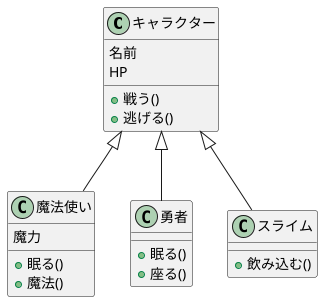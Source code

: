 @startuml

class キャラクター{
名前
HP

+ 戦う()
+逃げる()
}

class 魔法使い{
魔力

+眠る()
+魔法()
}

class 勇者{

+眠る()
+座る()
}

class スライム{

+飲み込む()
}

キャラクター <|-- 魔法使い
キャラクター <|-- 勇者
キャラクター <|-- スライム






@enduml